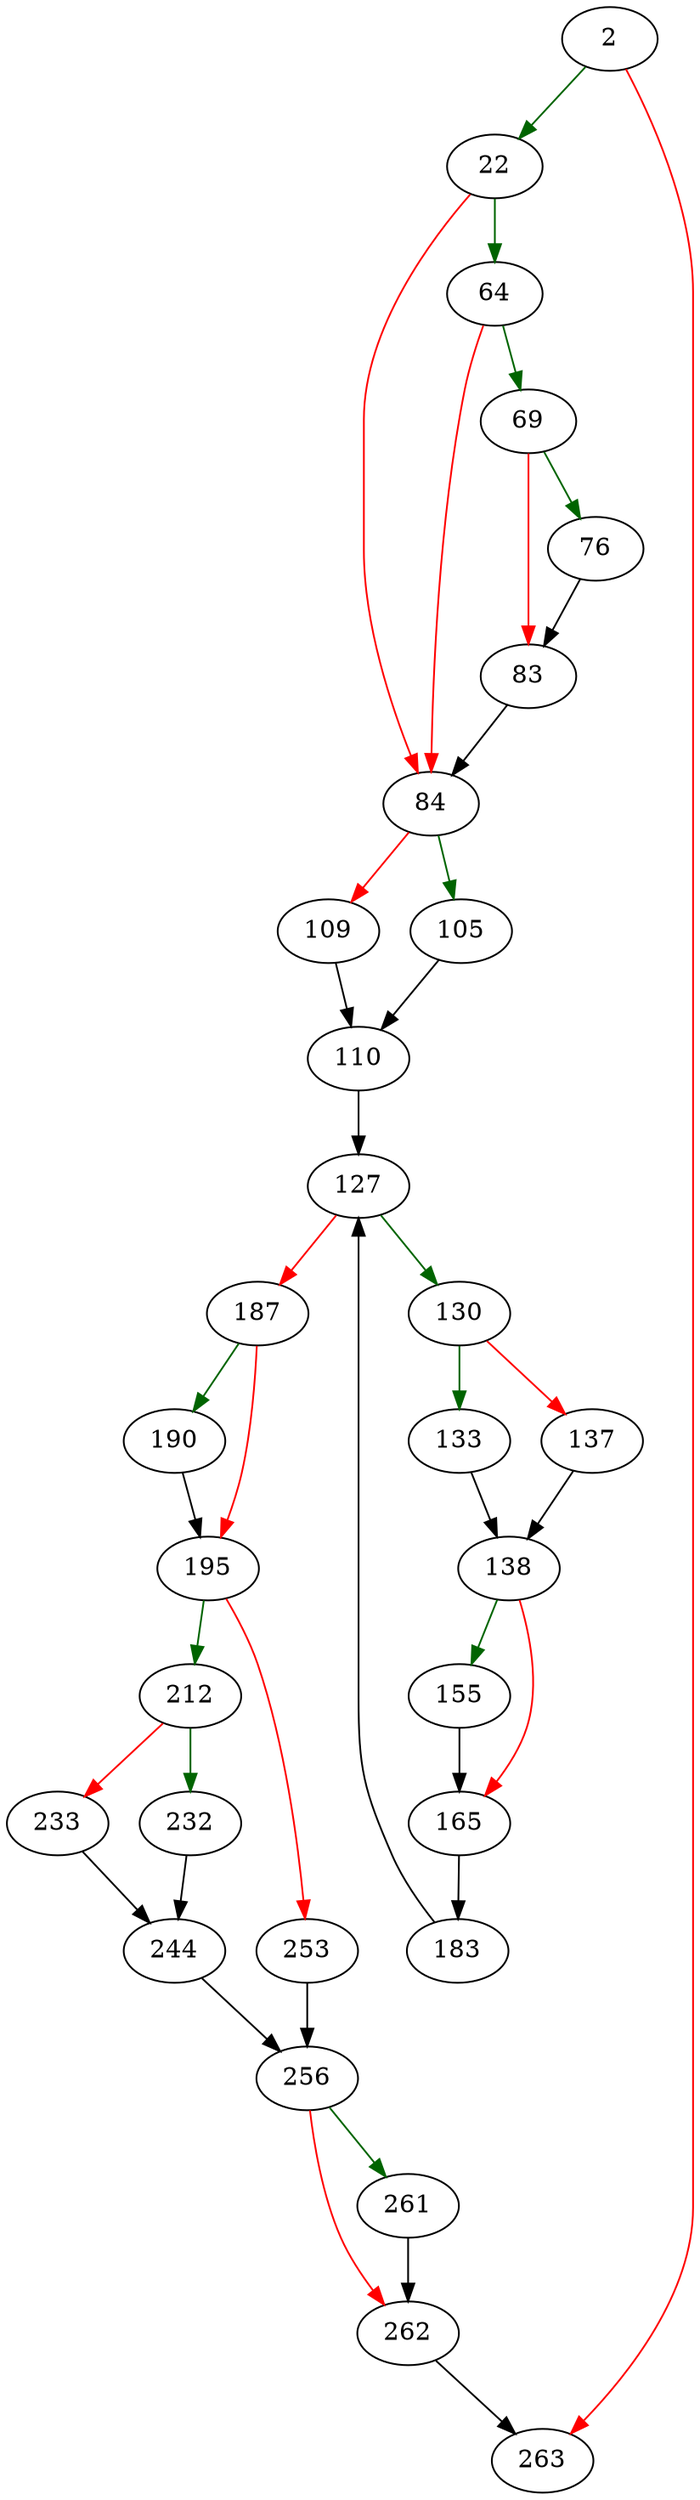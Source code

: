 strict digraph "sqlite3WindowRewrite" {
	// Node definitions.
	2 [entry=true];
	22;
	263;
	64;
	84;
	69;
	76;
	83;
	105;
	109;
	110;
	127;
	130;
	187;
	133;
	137;
	138;
	155;
	165;
	183;
	190;
	195;
	212;
	253;
	232;
	233;
	244;
	256;
	261;
	262;

	// Edge definitions.
	2 -> 22 [
		color=darkgreen
		cond=true
	];
	2 -> 263 [
		color=red
		cond=false
	];
	22 -> 64 [
		color=darkgreen
		cond=true
	];
	22 -> 84 [
		color=red
		cond=false
	];
	64 -> 84 [
		color=red
		cond=false
	];
	64 -> 69 [
		color=darkgreen
		cond=true
	];
	84 -> 105 [
		color=darkgreen
		cond=true
	];
	84 -> 109 [
		color=red
		cond=false
	];
	69 -> 76 [
		color=darkgreen
		cond=true
	];
	69 -> 83 [
		color=red
		cond=false
	];
	76 -> 83;
	83 -> 84;
	105 -> 110;
	109 -> 110;
	110 -> 127;
	127 -> 130 [
		color=darkgreen
		cond=true
	];
	127 -> 187 [
		color=red
		cond=false
	];
	130 -> 133 [
		color=darkgreen
		cond=true
	];
	130 -> 137 [
		color=red
		cond=false
	];
	187 -> 190 [
		color=darkgreen
		cond=true
	];
	187 -> 195 [
		color=red
		cond=false
	];
	133 -> 138;
	137 -> 138;
	138 -> 155 [
		color=darkgreen
		cond=true
	];
	138 -> 165 [
		color=red
		cond=false
	];
	155 -> 165;
	165 -> 183;
	183 -> 127;
	190 -> 195;
	195 -> 212 [
		color=darkgreen
		cond=true
	];
	195 -> 253 [
		color=red
		cond=false
	];
	212 -> 232 [
		color=darkgreen
		cond=true
	];
	212 -> 233 [
		color=red
		cond=false
	];
	253 -> 256;
	232 -> 244;
	233 -> 244;
	244 -> 256;
	256 -> 261 [
		color=darkgreen
		cond=true
	];
	256 -> 262 [
		color=red
		cond=false
	];
	261 -> 262;
	262 -> 263;
}